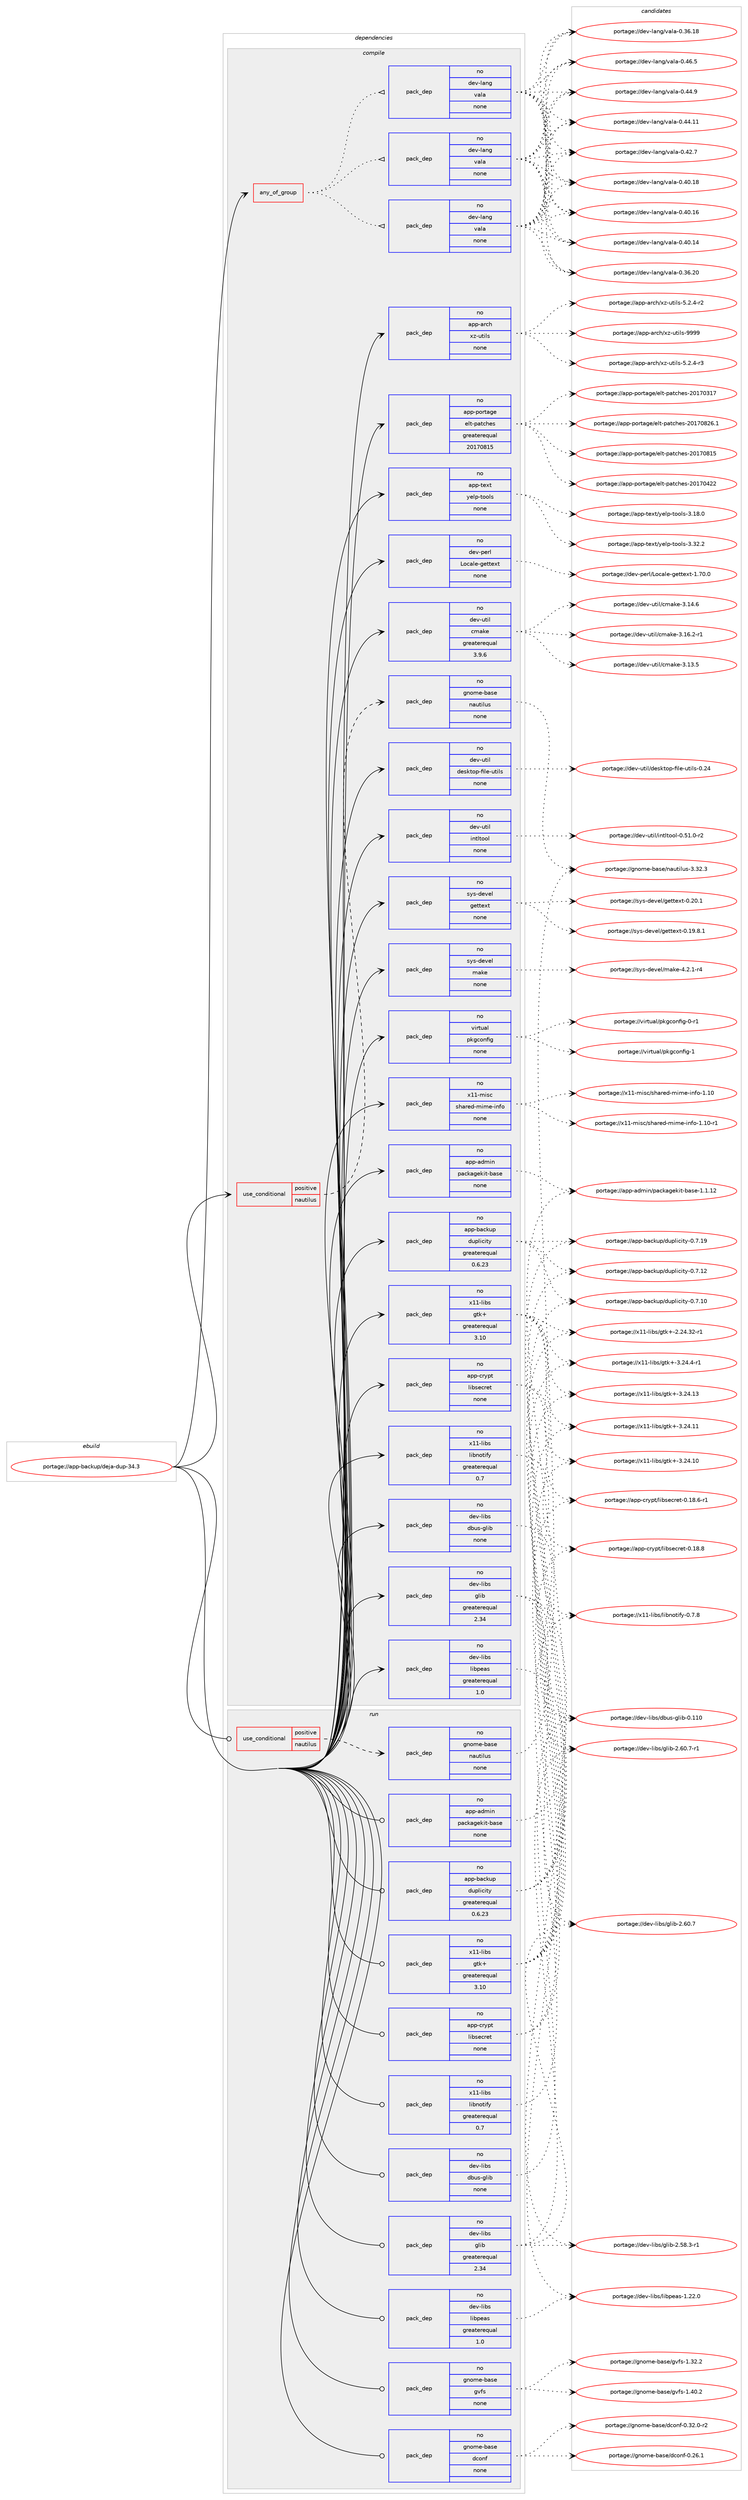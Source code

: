 digraph prolog {

# *************
# Graph options
# *************

newrank=true;
concentrate=true;
compound=true;
graph [rankdir=LR,fontname=Helvetica,fontsize=10,ranksep=1.5];#, ranksep=2.5, nodesep=0.2];
edge  [arrowhead=vee];
node  [fontname=Helvetica,fontsize=10];

# **********
# The ebuild
# **********

subgraph cluster_leftcol {
color=gray;
label=<<i>ebuild</i>>;
id [label="portage://app-backup/deja-dup-34.3", color=red, width=4, href="../app-backup/deja-dup-34.3.svg"];
}

# ****************
# The dependencies
# ****************

subgraph cluster_midcol {
color=gray;
label=<<i>dependencies</i>>;
subgraph cluster_compile {
fillcolor="#eeeeee";
style=filled;
label=<<i>compile</i>>;
subgraph any8301 {
dependency645731 [label=<<TABLE BORDER="0" CELLBORDER="1" CELLSPACING="0" CELLPADDING="4"><TR><TD CELLPADDING="10">any_of_group</TD></TR></TABLE>>, shape=none, color=red];subgraph pack485077 {
dependency645732 [label=<<TABLE BORDER="0" CELLBORDER="1" CELLSPACING="0" CELLPADDING="4" WIDTH="220"><TR><TD ROWSPAN="6" CELLPADDING="30">pack_dep</TD></TR><TR><TD WIDTH="110">no</TD></TR><TR><TD>dev-lang</TD></TR><TR><TD>vala</TD></TR><TR><TD>none</TD></TR><TR><TD></TD></TR></TABLE>>, shape=none, color=blue];
}
dependency645731:e -> dependency645732:w [weight=20,style="dotted",arrowhead="oinv"];
subgraph pack485078 {
dependency645733 [label=<<TABLE BORDER="0" CELLBORDER="1" CELLSPACING="0" CELLPADDING="4" WIDTH="220"><TR><TD ROWSPAN="6" CELLPADDING="30">pack_dep</TD></TR><TR><TD WIDTH="110">no</TD></TR><TR><TD>dev-lang</TD></TR><TR><TD>vala</TD></TR><TR><TD>none</TD></TR><TR><TD></TD></TR></TABLE>>, shape=none, color=blue];
}
dependency645731:e -> dependency645733:w [weight=20,style="dotted",arrowhead="oinv"];
subgraph pack485079 {
dependency645734 [label=<<TABLE BORDER="0" CELLBORDER="1" CELLSPACING="0" CELLPADDING="4" WIDTH="220"><TR><TD ROWSPAN="6" CELLPADDING="30">pack_dep</TD></TR><TR><TD WIDTH="110">no</TD></TR><TR><TD>dev-lang</TD></TR><TR><TD>vala</TD></TR><TR><TD>none</TD></TR><TR><TD></TD></TR></TABLE>>, shape=none, color=blue];
}
dependency645731:e -> dependency645734:w [weight=20,style="dotted",arrowhead="oinv"];
}
id:e -> dependency645731:w [weight=20,style="solid",arrowhead="vee"];
subgraph cond152060 {
dependency645735 [label=<<TABLE BORDER="0" CELLBORDER="1" CELLSPACING="0" CELLPADDING="4"><TR><TD ROWSPAN="3" CELLPADDING="10">use_conditional</TD></TR><TR><TD>positive</TD></TR><TR><TD>nautilus</TD></TR></TABLE>>, shape=none, color=red];
subgraph pack485080 {
dependency645736 [label=<<TABLE BORDER="0" CELLBORDER="1" CELLSPACING="0" CELLPADDING="4" WIDTH="220"><TR><TD ROWSPAN="6" CELLPADDING="30">pack_dep</TD></TR><TR><TD WIDTH="110">no</TD></TR><TR><TD>gnome-base</TD></TR><TR><TD>nautilus</TD></TR><TR><TD>none</TD></TR><TR><TD></TD></TR></TABLE>>, shape=none, color=blue];
}
dependency645735:e -> dependency645736:w [weight=20,style="dashed",arrowhead="vee"];
}
id:e -> dependency645735:w [weight=20,style="solid",arrowhead="vee"];
subgraph pack485081 {
dependency645737 [label=<<TABLE BORDER="0" CELLBORDER="1" CELLSPACING="0" CELLPADDING="4" WIDTH="220"><TR><TD ROWSPAN="6" CELLPADDING="30">pack_dep</TD></TR><TR><TD WIDTH="110">no</TD></TR><TR><TD>app-admin</TD></TR><TR><TD>packagekit-base</TD></TR><TR><TD>none</TD></TR><TR><TD></TD></TR></TABLE>>, shape=none, color=blue];
}
id:e -> dependency645737:w [weight=20,style="solid",arrowhead="vee"];
subgraph pack485082 {
dependency645738 [label=<<TABLE BORDER="0" CELLBORDER="1" CELLSPACING="0" CELLPADDING="4" WIDTH="220"><TR><TD ROWSPAN="6" CELLPADDING="30">pack_dep</TD></TR><TR><TD WIDTH="110">no</TD></TR><TR><TD>app-arch</TD></TR><TR><TD>xz-utils</TD></TR><TR><TD>none</TD></TR><TR><TD></TD></TR></TABLE>>, shape=none, color=blue];
}
id:e -> dependency645738:w [weight=20,style="solid",arrowhead="vee"];
subgraph pack485083 {
dependency645739 [label=<<TABLE BORDER="0" CELLBORDER="1" CELLSPACING="0" CELLPADDING="4" WIDTH="220"><TR><TD ROWSPAN="6" CELLPADDING="30">pack_dep</TD></TR><TR><TD WIDTH="110">no</TD></TR><TR><TD>app-backup</TD></TR><TR><TD>duplicity</TD></TR><TR><TD>greaterequal</TD></TR><TR><TD>0.6.23</TD></TR></TABLE>>, shape=none, color=blue];
}
id:e -> dependency645739:w [weight=20,style="solid",arrowhead="vee"];
subgraph pack485084 {
dependency645740 [label=<<TABLE BORDER="0" CELLBORDER="1" CELLSPACING="0" CELLPADDING="4" WIDTH="220"><TR><TD ROWSPAN="6" CELLPADDING="30">pack_dep</TD></TR><TR><TD WIDTH="110">no</TD></TR><TR><TD>app-crypt</TD></TR><TR><TD>libsecret</TD></TR><TR><TD>none</TD></TR><TR><TD></TD></TR></TABLE>>, shape=none, color=blue];
}
id:e -> dependency645740:w [weight=20,style="solid",arrowhead="vee"];
subgraph pack485085 {
dependency645741 [label=<<TABLE BORDER="0" CELLBORDER="1" CELLSPACING="0" CELLPADDING="4" WIDTH="220"><TR><TD ROWSPAN="6" CELLPADDING="30">pack_dep</TD></TR><TR><TD WIDTH="110">no</TD></TR><TR><TD>app-portage</TD></TR><TR><TD>elt-patches</TD></TR><TR><TD>greaterequal</TD></TR><TR><TD>20170815</TD></TR></TABLE>>, shape=none, color=blue];
}
id:e -> dependency645741:w [weight=20,style="solid",arrowhead="vee"];
subgraph pack485086 {
dependency645742 [label=<<TABLE BORDER="0" CELLBORDER="1" CELLSPACING="0" CELLPADDING="4" WIDTH="220"><TR><TD ROWSPAN="6" CELLPADDING="30">pack_dep</TD></TR><TR><TD WIDTH="110">no</TD></TR><TR><TD>app-text</TD></TR><TR><TD>yelp-tools</TD></TR><TR><TD>none</TD></TR><TR><TD></TD></TR></TABLE>>, shape=none, color=blue];
}
id:e -> dependency645742:w [weight=20,style="solid",arrowhead="vee"];
subgraph pack485087 {
dependency645743 [label=<<TABLE BORDER="0" CELLBORDER="1" CELLSPACING="0" CELLPADDING="4" WIDTH="220"><TR><TD ROWSPAN="6" CELLPADDING="30">pack_dep</TD></TR><TR><TD WIDTH="110">no</TD></TR><TR><TD>dev-libs</TD></TR><TR><TD>dbus-glib</TD></TR><TR><TD>none</TD></TR><TR><TD></TD></TR></TABLE>>, shape=none, color=blue];
}
id:e -> dependency645743:w [weight=20,style="solid",arrowhead="vee"];
subgraph pack485088 {
dependency645744 [label=<<TABLE BORDER="0" CELLBORDER="1" CELLSPACING="0" CELLPADDING="4" WIDTH="220"><TR><TD ROWSPAN="6" CELLPADDING="30">pack_dep</TD></TR><TR><TD WIDTH="110">no</TD></TR><TR><TD>dev-libs</TD></TR><TR><TD>glib</TD></TR><TR><TD>greaterequal</TD></TR><TR><TD>2.34</TD></TR></TABLE>>, shape=none, color=blue];
}
id:e -> dependency645744:w [weight=20,style="solid",arrowhead="vee"];
subgraph pack485089 {
dependency645745 [label=<<TABLE BORDER="0" CELLBORDER="1" CELLSPACING="0" CELLPADDING="4" WIDTH="220"><TR><TD ROWSPAN="6" CELLPADDING="30">pack_dep</TD></TR><TR><TD WIDTH="110">no</TD></TR><TR><TD>dev-libs</TD></TR><TR><TD>libpeas</TD></TR><TR><TD>greaterequal</TD></TR><TR><TD>1.0</TD></TR></TABLE>>, shape=none, color=blue];
}
id:e -> dependency645745:w [weight=20,style="solid",arrowhead="vee"];
subgraph pack485090 {
dependency645746 [label=<<TABLE BORDER="0" CELLBORDER="1" CELLSPACING="0" CELLPADDING="4" WIDTH="220"><TR><TD ROWSPAN="6" CELLPADDING="30">pack_dep</TD></TR><TR><TD WIDTH="110">no</TD></TR><TR><TD>dev-perl</TD></TR><TR><TD>Locale-gettext</TD></TR><TR><TD>none</TD></TR><TR><TD></TD></TR></TABLE>>, shape=none, color=blue];
}
id:e -> dependency645746:w [weight=20,style="solid",arrowhead="vee"];
subgraph pack485091 {
dependency645747 [label=<<TABLE BORDER="0" CELLBORDER="1" CELLSPACING="0" CELLPADDING="4" WIDTH="220"><TR><TD ROWSPAN="6" CELLPADDING="30">pack_dep</TD></TR><TR><TD WIDTH="110">no</TD></TR><TR><TD>dev-util</TD></TR><TR><TD>cmake</TD></TR><TR><TD>greaterequal</TD></TR><TR><TD>3.9.6</TD></TR></TABLE>>, shape=none, color=blue];
}
id:e -> dependency645747:w [weight=20,style="solid",arrowhead="vee"];
subgraph pack485092 {
dependency645748 [label=<<TABLE BORDER="0" CELLBORDER="1" CELLSPACING="0" CELLPADDING="4" WIDTH="220"><TR><TD ROWSPAN="6" CELLPADDING="30">pack_dep</TD></TR><TR><TD WIDTH="110">no</TD></TR><TR><TD>dev-util</TD></TR><TR><TD>desktop-file-utils</TD></TR><TR><TD>none</TD></TR><TR><TD></TD></TR></TABLE>>, shape=none, color=blue];
}
id:e -> dependency645748:w [weight=20,style="solid",arrowhead="vee"];
subgraph pack485093 {
dependency645749 [label=<<TABLE BORDER="0" CELLBORDER="1" CELLSPACING="0" CELLPADDING="4" WIDTH="220"><TR><TD ROWSPAN="6" CELLPADDING="30">pack_dep</TD></TR><TR><TD WIDTH="110">no</TD></TR><TR><TD>dev-util</TD></TR><TR><TD>intltool</TD></TR><TR><TD>none</TD></TR><TR><TD></TD></TR></TABLE>>, shape=none, color=blue];
}
id:e -> dependency645749:w [weight=20,style="solid",arrowhead="vee"];
subgraph pack485094 {
dependency645750 [label=<<TABLE BORDER="0" CELLBORDER="1" CELLSPACING="0" CELLPADDING="4" WIDTH="220"><TR><TD ROWSPAN="6" CELLPADDING="30">pack_dep</TD></TR><TR><TD WIDTH="110">no</TD></TR><TR><TD>sys-devel</TD></TR><TR><TD>gettext</TD></TR><TR><TD>none</TD></TR><TR><TD></TD></TR></TABLE>>, shape=none, color=blue];
}
id:e -> dependency645750:w [weight=20,style="solid",arrowhead="vee"];
subgraph pack485095 {
dependency645751 [label=<<TABLE BORDER="0" CELLBORDER="1" CELLSPACING="0" CELLPADDING="4" WIDTH="220"><TR><TD ROWSPAN="6" CELLPADDING="30">pack_dep</TD></TR><TR><TD WIDTH="110">no</TD></TR><TR><TD>sys-devel</TD></TR><TR><TD>make</TD></TR><TR><TD>none</TD></TR><TR><TD></TD></TR></TABLE>>, shape=none, color=blue];
}
id:e -> dependency645751:w [weight=20,style="solid",arrowhead="vee"];
subgraph pack485096 {
dependency645752 [label=<<TABLE BORDER="0" CELLBORDER="1" CELLSPACING="0" CELLPADDING="4" WIDTH="220"><TR><TD ROWSPAN="6" CELLPADDING="30">pack_dep</TD></TR><TR><TD WIDTH="110">no</TD></TR><TR><TD>virtual</TD></TR><TR><TD>pkgconfig</TD></TR><TR><TD>none</TD></TR><TR><TD></TD></TR></TABLE>>, shape=none, color=blue];
}
id:e -> dependency645752:w [weight=20,style="solid",arrowhead="vee"];
subgraph pack485097 {
dependency645753 [label=<<TABLE BORDER="0" CELLBORDER="1" CELLSPACING="0" CELLPADDING="4" WIDTH="220"><TR><TD ROWSPAN="6" CELLPADDING="30">pack_dep</TD></TR><TR><TD WIDTH="110">no</TD></TR><TR><TD>x11-libs</TD></TR><TR><TD>gtk+</TD></TR><TR><TD>greaterequal</TD></TR><TR><TD>3.10</TD></TR></TABLE>>, shape=none, color=blue];
}
id:e -> dependency645753:w [weight=20,style="solid",arrowhead="vee"];
subgraph pack485098 {
dependency645754 [label=<<TABLE BORDER="0" CELLBORDER="1" CELLSPACING="0" CELLPADDING="4" WIDTH="220"><TR><TD ROWSPAN="6" CELLPADDING="30">pack_dep</TD></TR><TR><TD WIDTH="110">no</TD></TR><TR><TD>x11-libs</TD></TR><TR><TD>libnotify</TD></TR><TR><TD>greaterequal</TD></TR><TR><TD>0.7</TD></TR></TABLE>>, shape=none, color=blue];
}
id:e -> dependency645754:w [weight=20,style="solid",arrowhead="vee"];
subgraph pack485099 {
dependency645755 [label=<<TABLE BORDER="0" CELLBORDER="1" CELLSPACING="0" CELLPADDING="4" WIDTH="220"><TR><TD ROWSPAN="6" CELLPADDING="30">pack_dep</TD></TR><TR><TD WIDTH="110">no</TD></TR><TR><TD>x11-misc</TD></TR><TR><TD>shared-mime-info</TD></TR><TR><TD>none</TD></TR><TR><TD></TD></TR></TABLE>>, shape=none, color=blue];
}
id:e -> dependency645755:w [weight=20,style="solid",arrowhead="vee"];
}
subgraph cluster_compileandrun {
fillcolor="#eeeeee";
style=filled;
label=<<i>compile and run</i>>;
}
subgraph cluster_run {
fillcolor="#eeeeee";
style=filled;
label=<<i>run</i>>;
subgraph cond152061 {
dependency645756 [label=<<TABLE BORDER="0" CELLBORDER="1" CELLSPACING="0" CELLPADDING="4"><TR><TD ROWSPAN="3" CELLPADDING="10">use_conditional</TD></TR><TR><TD>positive</TD></TR><TR><TD>nautilus</TD></TR></TABLE>>, shape=none, color=red];
subgraph pack485100 {
dependency645757 [label=<<TABLE BORDER="0" CELLBORDER="1" CELLSPACING="0" CELLPADDING="4" WIDTH="220"><TR><TD ROWSPAN="6" CELLPADDING="30">pack_dep</TD></TR><TR><TD WIDTH="110">no</TD></TR><TR><TD>gnome-base</TD></TR><TR><TD>nautilus</TD></TR><TR><TD>none</TD></TR><TR><TD></TD></TR></TABLE>>, shape=none, color=blue];
}
dependency645756:e -> dependency645757:w [weight=20,style="dashed",arrowhead="vee"];
}
id:e -> dependency645756:w [weight=20,style="solid",arrowhead="odot"];
subgraph pack485101 {
dependency645758 [label=<<TABLE BORDER="0" CELLBORDER="1" CELLSPACING="0" CELLPADDING="4" WIDTH="220"><TR><TD ROWSPAN="6" CELLPADDING="30">pack_dep</TD></TR><TR><TD WIDTH="110">no</TD></TR><TR><TD>app-admin</TD></TR><TR><TD>packagekit-base</TD></TR><TR><TD>none</TD></TR><TR><TD></TD></TR></TABLE>>, shape=none, color=blue];
}
id:e -> dependency645758:w [weight=20,style="solid",arrowhead="odot"];
subgraph pack485102 {
dependency645759 [label=<<TABLE BORDER="0" CELLBORDER="1" CELLSPACING="0" CELLPADDING="4" WIDTH="220"><TR><TD ROWSPAN="6" CELLPADDING="30">pack_dep</TD></TR><TR><TD WIDTH="110">no</TD></TR><TR><TD>app-backup</TD></TR><TR><TD>duplicity</TD></TR><TR><TD>greaterequal</TD></TR><TR><TD>0.6.23</TD></TR></TABLE>>, shape=none, color=blue];
}
id:e -> dependency645759:w [weight=20,style="solid",arrowhead="odot"];
subgraph pack485103 {
dependency645760 [label=<<TABLE BORDER="0" CELLBORDER="1" CELLSPACING="0" CELLPADDING="4" WIDTH="220"><TR><TD ROWSPAN="6" CELLPADDING="30">pack_dep</TD></TR><TR><TD WIDTH="110">no</TD></TR><TR><TD>app-crypt</TD></TR><TR><TD>libsecret</TD></TR><TR><TD>none</TD></TR><TR><TD></TD></TR></TABLE>>, shape=none, color=blue];
}
id:e -> dependency645760:w [weight=20,style="solid",arrowhead="odot"];
subgraph pack485104 {
dependency645761 [label=<<TABLE BORDER="0" CELLBORDER="1" CELLSPACING="0" CELLPADDING="4" WIDTH="220"><TR><TD ROWSPAN="6" CELLPADDING="30">pack_dep</TD></TR><TR><TD WIDTH="110">no</TD></TR><TR><TD>dev-libs</TD></TR><TR><TD>dbus-glib</TD></TR><TR><TD>none</TD></TR><TR><TD></TD></TR></TABLE>>, shape=none, color=blue];
}
id:e -> dependency645761:w [weight=20,style="solid",arrowhead="odot"];
subgraph pack485105 {
dependency645762 [label=<<TABLE BORDER="0" CELLBORDER="1" CELLSPACING="0" CELLPADDING="4" WIDTH="220"><TR><TD ROWSPAN="6" CELLPADDING="30">pack_dep</TD></TR><TR><TD WIDTH="110">no</TD></TR><TR><TD>dev-libs</TD></TR><TR><TD>glib</TD></TR><TR><TD>greaterequal</TD></TR><TR><TD>2.34</TD></TR></TABLE>>, shape=none, color=blue];
}
id:e -> dependency645762:w [weight=20,style="solid",arrowhead="odot"];
subgraph pack485106 {
dependency645763 [label=<<TABLE BORDER="0" CELLBORDER="1" CELLSPACING="0" CELLPADDING="4" WIDTH="220"><TR><TD ROWSPAN="6" CELLPADDING="30">pack_dep</TD></TR><TR><TD WIDTH="110">no</TD></TR><TR><TD>dev-libs</TD></TR><TR><TD>libpeas</TD></TR><TR><TD>greaterequal</TD></TR><TR><TD>1.0</TD></TR></TABLE>>, shape=none, color=blue];
}
id:e -> dependency645763:w [weight=20,style="solid",arrowhead="odot"];
subgraph pack485107 {
dependency645764 [label=<<TABLE BORDER="0" CELLBORDER="1" CELLSPACING="0" CELLPADDING="4" WIDTH="220"><TR><TD ROWSPAN="6" CELLPADDING="30">pack_dep</TD></TR><TR><TD WIDTH="110">no</TD></TR><TR><TD>gnome-base</TD></TR><TR><TD>dconf</TD></TR><TR><TD>none</TD></TR><TR><TD></TD></TR></TABLE>>, shape=none, color=blue];
}
id:e -> dependency645764:w [weight=20,style="solid",arrowhead="odot"];
subgraph pack485108 {
dependency645765 [label=<<TABLE BORDER="0" CELLBORDER="1" CELLSPACING="0" CELLPADDING="4" WIDTH="220"><TR><TD ROWSPAN="6" CELLPADDING="30">pack_dep</TD></TR><TR><TD WIDTH="110">no</TD></TR><TR><TD>gnome-base</TD></TR><TR><TD>gvfs</TD></TR><TR><TD>none</TD></TR><TR><TD></TD></TR></TABLE>>, shape=none, color=blue];
}
id:e -> dependency645765:w [weight=20,style="solid",arrowhead="odot"];
subgraph pack485109 {
dependency645766 [label=<<TABLE BORDER="0" CELLBORDER="1" CELLSPACING="0" CELLPADDING="4" WIDTH="220"><TR><TD ROWSPAN="6" CELLPADDING="30">pack_dep</TD></TR><TR><TD WIDTH="110">no</TD></TR><TR><TD>x11-libs</TD></TR><TR><TD>gtk+</TD></TR><TR><TD>greaterequal</TD></TR><TR><TD>3.10</TD></TR></TABLE>>, shape=none, color=blue];
}
id:e -> dependency645766:w [weight=20,style="solid",arrowhead="odot"];
subgraph pack485110 {
dependency645767 [label=<<TABLE BORDER="0" CELLBORDER="1" CELLSPACING="0" CELLPADDING="4" WIDTH="220"><TR><TD ROWSPAN="6" CELLPADDING="30">pack_dep</TD></TR><TR><TD WIDTH="110">no</TD></TR><TR><TD>x11-libs</TD></TR><TR><TD>libnotify</TD></TR><TR><TD>greaterequal</TD></TR><TR><TD>0.7</TD></TR></TABLE>>, shape=none, color=blue];
}
id:e -> dependency645767:w [weight=20,style="solid",arrowhead="odot"];
}
}

# **************
# The candidates
# **************

subgraph cluster_choices {
rank=same;
color=gray;
label=<<i>candidates</i>>;

subgraph choice485077 {
color=black;
nodesep=1;
choice100101118451089711010347118971089745484652544653 [label="portage://dev-lang/vala-0.46.5", color=red, width=4,href="../dev-lang/vala-0.46.5.svg"];
choice100101118451089711010347118971089745484652524657 [label="portage://dev-lang/vala-0.44.9", color=red, width=4,href="../dev-lang/vala-0.44.9.svg"];
choice10010111845108971101034711897108974548465252464949 [label="portage://dev-lang/vala-0.44.11", color=red, width=4,href="../dev-lang/vala-0.44.11.svg"];
choice100101118451089711010347118971089745484652504655 [label="portage://dev-lang/vala-0.42.7", color=red, width=4,href="../dev-lang/vala-0.42.7.svg"];
choice10010111845108971101034711897108974548465248464956 [label="portage://dev-lang/vala-0.40.18", color=red, width=4,href="../dev-lang/vala-0.40.18.svg"];
choice10010111845108971101034711897108974548465248464954 [label="portage://dev-lang/vala-0.40.16", color=red, width=4,href="../dev-lang/vala-0.40.16.svg"];
choice10010111845108971101034711897108974548465248464952 [label="portage://dev-lang/vala-0.40.14", color=red, width=4,href="../dev-lang/vala-0.40.14.svg"];
choice10010111845108971101034711897108974548465154465048 [label="portage://dev-lang/vala-0.36.20", color=red, width=4,href="../dev-lang/vala-0.36.20.svg"];
choice10010111845108971101034711897108974548465154464956 [label="portage://dev-lang/vala-0.36.18", color=red, width=4,href="../dev-lang/vala-0.36.18.svg"];
dependency645732:e -> choice100101118451089711010347118971089745484652544653:w [style=dotted,weight="100"];
dependency645732:e -> choice100101118451089711010347118971089745484652524657:w [style=dotted,weight="100"];
dependency645732:e -> choice10010111845108971101034711897108974548465252464949:w [style=dotted,weight="100"];
dependency645732:e -> choice100101118451089711010347118971089745484652504655:w [style=dotted,weight="100"];
dependency645732:e -> choice10010111845108971101034711897108974548465248464956:w [style=dotted,weight="100"];
dependency645732:e -> choice10010111845108971101034711897108974548465248464954:w [style=dotted,weight="100"];
dependency645732:e -> choice10010111845108971101034711897108974548465248464952:w [style=dotted,weight="100"];
dependency645732:e -> choice10010111845108971101034711897108974548465154465048:w [style=dotted,weight="100"];
dependency645732:e -> choice10010111845108971101034711897108974548465154464956:w [style=dotted,weight="100"];
}
subgraph choice485078 {
color=black;
nodesep=1;
choice100101118451089711010347118971089745484652544653 [label="portage://dev-lang/vala-0.46.5", color=red, width=4,href="../dev-lang/vala-0.46.5.svg"];
choice100101118451089711010347118971089745484652524657 [label="portage://dev-lang/vala-0.44.9", color=red, width=4,href="../dev-lang/vala-0.44.9.svg"];
choice10010111845108971101034711897108974548465252464949 [label="portage://dev-lang/vala-0.44.11", color=red, width=4,href="../dev-lang/vala-0.44.11.svg"];
choice100101118451089711010347118971089745484652504655 [label="portage://dev-lang/vala-0.42.7", color=red, width=4,href="../dev-lang/vala-0.42.7.svg"];
choice10010111845108971101034711897108974548465248464956 [label="portage://dev-lang/vala-0.40.18", color=red, width=4,href="../dev-lang/vala-0.40.18.svg"];
choice10010111845108971101034711897108974548465248464954 [label="portage://dev-lang/vala-0.40.16", color=red, width=4,href="../dev-lang/vala-0.40.16.svg"];
choice10010111845108971101034711897108974548465248464952 [label="portage://dev-lang/vala-0.40.14", color=red, width=4,href="../dev-lang/vala-0.40.14.svg"];
choice10010111845108971101034711897108974548465154465048 [label="portage://dev-lang/vala-0.36.20", color=red, width=4,href="../dev-lang/vala-0.36.20.svg"];
choice10010111845108971101034711897108974548465154464956 [label="portage://dev-lang/vala-0.36.18", color=red, width=4,href="../dev-lang/vala-0.36.18.svg"];
dependency645733:e -> choice100101118451089711010347118971089745484652544653:w [style=dotted,weight="100"];
dependency645733:e -> choice100101118451089711010347118971089745484652524657:w [style=dotted,weight="100"];
dependency645733:e -> choice10010111845108971101034711897108974548465252464949:w [style=dotted,weight="100"];
dependency645733:e -> choice100101118451089711010347118971089745484652504655:w [style=dotted,weight="100"];
dependency645733:e -> choice10010111845108971101034711897108974548465248464956:w [style=dotted,weight="100"];
dependency645733:e -> choice10010111845108971101034711897108974548465248464954:w [style=dotted,weight="100"];
dependency645733:e -> choice10010111845108971101034711897108974548465248464952:w [style=dotted,weight="100"];
dependency645733:e -> choice10010111845108971101034711897108974548465154465048:w [style=dotted,weight="100"];
dependency645733:e -> choice10010111845108971101034711897108974548465154464956:w [style=dotted,weight="100"];
}
subgraph choice485079 {
color=black;
nodesep=1;
choice100101118451089711010347118971089745484652544653 [label="portage://dev-lang/vala-0.46.5", color=red, width=4,href="../dev-lang/vala-0.46.5.svg"];
choice100101118451089711010347118971089745484652524657 [label="portage://dev-lang/vala-0.44.9", color=red, width=4,href="../dev-lang/vala-0.44.9.svg"];
choice10010111845108971101034711897108974548465252464949 [label="portage://dev-lang/vala-0.44.11", color=red, width=4,href="../dev-lang/vala-0.44.11.svg"];
choice100101118451089711010347118971089745484652504655 [label="portage://dev-lang/vala-0.42.7", color=red, width=4,href="../dev-lang/vala-0.42.7.svg"];
choice10010111845108971101034711897108974548465248464956 [label="portage://dev-lang/vala-0.40.18", color=red, width=4,href="../dev-lang/vala-0.40.18.svg"];
choice10010111845108971101034711897108974548465248464954 [label="portage://dev-lang/vala-0.40.16", color=red, width=4,href="../dev-lang/vala-0.40.16.svg"];
choice10010111845108971101034711897108974548465248464952 [label="portage://dev-lang/vala-0.40.14", color=red, width=4,href="../dev-lang/vala-0.40.14.svg"];
choice10010111845108971101034711897108974548465154465048 [label="portage://dev-lang/vala-0.36.20", color=red, width=4,href="../dev-lang/vala-0.36.20.svg"];
choice10010111845108971101034711897108974548465154464956 [label="portage://dev-lang/vala-0.36.18", color=red, width=4,href="../dev-lang/vala-0.36.18.svg"];
dependency645734:e -> choice100101118451089711010347118971089745484652544653:w [style=dotted,weight="100"];
dependency645734:e -> choice100101118451089711010347118971089745484652524657:w [style=dotted,weight="100"];
dependency645734:e -> choice10010111845108971101034711897108974548465252464949:w [style=dotted,weight="100"];
dependency645734:e -> choice100101118451089711010347118971089745484652504655:w [style=dotted,weight="100"];
dependency645734:e -> choice10010111845108971101034711897108974548465248464956:w [style=dotted,weight="100"];
dependency645734:e -> choice10010111845108971101034711897108974548465248464954:w [style=dotted,weight="100"];
dependency645734:e -> choice10010111845108971101034711897108974548465248464952:w [style=dotted,weight="100"];
dependency645734:e -> choice10010111845108971101034711897108974548465154465048:w [style=dotted,weight="100"];
dependency645734:e -> choice10010111845108971101034711897108974548465154464956:w [style=dotted,weight="100"];
}
subgraph choice485080 {
color=black;
nodesep=1;
choice103110111109101459897115101471109711711610510811711545514651504651 [label="portage://gnome-base/nautilus-3.32.3", color=red, width=4,href="../gnome-base/nautilus-3.32.3.svg"];
dependency645736:e -> choice103110111109101459897115101471109711711610510811711545514651504651:w [style=dotted,weight="100"];
}
subgraph choice485081 {
color=black;
nodesep=1;
choice9711211245971001091051104711297991079710310110710511645989711510145494649464950 [label="portage://app-admin/packagekit-base-1.1.12", color=red, width=4,href="../app-admin/packagekit-base-1.1.12.svg"];
dependency645737:e -> choice9711211245971001091051104711297991079710310110710511645989711510145494649464950:w [style=dotted,weight="100"];
}
subgraph choice485082 {
color=black;
nodesep=1;
choice9711211245971149910447120122451171161051081154557575757 [label="portage://app-arch/xz-utils-9999", color=red, width=4,href="../app-arch/xz-utils-9999.svg"];
choice9711211245971149910447120122451171161051081154553465046524511451 [label="portage://app-arch/xz-utils-5.2.4-r3", color=red, width=4,href="../app-arch/xz-utils-5.2.4-r3.svg"];
choice9711211245971149910447120122451171161051081154553465046524511450 [label="portage://app-arch/xz-utils-5.2.4-r2", color=red, width=4,href="../app-arch/xz-utils-5.2.4-r2.svg"];
dependency645738:e -> choice9711211245971149910447120122451171161051081154557575757:w [style=dotted,weight="100"];
dependency645738:e -> choice9711211245971149910447120122451171161051081154553465046524511451:w [style=dotted,weight="100"];
dependency645738:e -> choice9711211245971149910447120122451171161051081154553465046524511450:w [style=dotted,weight="100"];
}
subgraph choice485083 {
color=black;
nodesep=1;
choice9711211245989799107117112471001171121081059910511612145484655464957 [label="portage://app-backup/duplicity-0.7.19", color=red, width=4,href="../app-backup/duplicity-0.7.19.svg"];
choice9711211245989799107117112471001171121081059910511612145484655464950 [label="portage://app-backup/duplicity-0.7.12", color=red, width=4,href="../app-backup/duplicity-0.7.12.svg"];
choice9711211245989799107117112471001171121081059910511612145484655464948 [label="portage://app-backup/duplicity-0.7.10", color=red, width=4,href="../app-backup/duplicity-0.7.10.svg"];
dependency645739:e -> choice9711211245989799107117112471001171121081059910511612145484655464957:w [style=dotted,weight="100"];
dependency645739:e -> choice9711211245989799107117112471001171121081059910511612145484655464950:w [style=dotted,weight="100"];
dependency645739:e -> choice9711211245989799107117112471001171121081059910511612145484655464948:w [style=dotted,weight="100"];
}
subgraph choice485084 {
color=black;
nodesep=1;
choice97112112459911412111211647108105981151019911410111645484649564656 [label="portage://app-crypt/libsecret-0.18.8", color=red, width=4,href="../app-crypt/libsecret-0.18.8.svg"];
choice971121124599114121112116471081059811510199114101116454846495646544511449 [label="portage://app-crypt/libsecret-0.18.6-r1", color=red, width=4,href="../app-crypt/libsecret-0.18.6-r1.svg"];
dependency645740:e -> choice97112112459911412111211647108105981151019911410111645484649564656:w [style=dotted,weight="100"];
dependency645740:e -> choice971121124599114121112116471081059811510199114101116454846495646544511449:w [style=dotted,weight="100"];
}
subgraph choice485085 {
color=black;
nodesep=1;
choice971121124511211111411697103101471011081164511297116991041011154550484955485650544649 [label="portage://app-portage/elt-patches-20170826.1", color=red, width=4,href="../app-portage/elt-patches-20170826.1.svg"];
choice97112112451121111141169710310147101108116451129711699104101115455048495548564953 [label="portage://app-portage/elt-patches-20170815", color=red, width=4,href="../app-portage/elt-patches-20170815.svg"];
choice97112112451121111141169710310147101108116451129711699104101115455048495548525050 [label="portage://app-portage/elt-patches-20170422", color=red, width=4,href="../app-portage/elt-patches-20170422.svg"];
choice97112112451121111141169710310147101108116451129711699104101115455048495548514955 [label="portage://app-portage/elt-patches-20170317", color=red, width=4,href="../app-portage/elt-patches-20170317.svg"];
dependency645741:e -> choice971121124511211111411697103101471011081164511297116991041011154550484955485650544649:w [style=dotted,weight="100"];
dependency645741:e -> choice97112112451121111141169710310147101108116451129711699104101115455048495548564953:w [style=dotted,weight="100"];
dependency645741:e -> choice97112112451121111141169710310147101108116451129711699104101115455048495548525050:w [style=dotted,weight="100"];
dependency645741:e -> choice97112112451121111141169710310147101108116451129711699104101115455048495548514955:w [style=dotted,weight="100"];
}
subgraph choice485086 {
color=black;
nodesep=1;
choice9711211245116101120116471211011081124511611111110811545514651504650 [label="portage://app-text/yelp-tools-3.32.2", color=red, width=4,href="../app-text/yelp-tools-3.32.2.svg"];
choice9711211245116101120116471211011081124511611111110811545514649564648 [label="portage://app-text/yelp-tools-3.18.0", color=red, width=4,href="../app-text/yelp-tools-3.18.0.svg"];
dependency645742:e -> choice9711211245116101120116471211011081124511611111110811545514651504650:w [style=dotted,weight="100"];
dependency645742:e -> choice9711211245116101120116471211011081124511611111110811545514649564648:w [style=dotted,weight="100"];
}
subgraph choice485087 {
color=black;
nodesep=1;
choice100101118451081059811547100981171154510310810598454846494948 [label="portage://dev-libs/dbus-glib-0.110", color=red, width=4,href="../dev-libs/dbus-glib-0.110.svg"];
dependency645743:e -> choice100101118451081059811547100981171154510310810598454846494948:w [style=dotted,weight="100"];
}
subgraph choice485088 {
color=black;
nodesep=1;
choice10010111845108105981154710310810598455046544846554511449 [label="portage://dev-libs/glib-2.60.7-r1", color=red, width=4,href="../dev-libs/glib-2.60.7-r1.svg"];
choice1001011184510810598115471031081059845504654484655 [label="portage://dev-libs/glib-2.60.7", color=red, width=4,href="../dev-libs/glib-2.60.7.svg"];
choice10010111845108105981154710310810598455046535646514511449 [label="portage://dev-libs/glib-2.58.3-r1", color=red, width=4,href="../dev-libs/glib-2.58.3-r1.svg"];
dependency645744:e -> choice10010111845108105981154710310810598455046544846554511449:w [style=dotted,weight="100"];
dependency645744:e -> choice1001011184510810598115471031081059845504654484655:w [style=dotted,weight="100"];
dependency645744:e -> choice10010111845108105981154710310810598455046535646514511449:w [style=dotted,weight="100"];
}
subgraph choice485089 {
color=black;
nodesep=1;
choice100101118451081059811547108105981121019711545494650504648 [label="portage://dev-libs/libpeas-1.22.0", color=red, width=4,href="../dev-libs/libpeas-1.22.0.svg"];
dependency645745:e -> choice100101118451081059811547108105981121019711545494650504648:w [style=dotted,weight="100"];
}
subgraph choice485090 {
color=black;
nodesep=1;
choice10010111845112101114108477611199971081014510310111611610112011645494655484648 [label="portage://dev-perl/Locale-gettext-1.70.0", color=red, width=4,href="../dev-perl/Locale-gettext-1.70.0.svg"];
dependency645746:e -> choice10010111845112101114108477611199971081014510310111611610112011645494655484648:w [style=dotted,weight="100"];
}
subgraph choice485091 {
color=black;
nodesep=1;
choice10010111845117116105108479910997107101455146495446504511449 [label="portage://dev-util/cmake-3.16.2-r1", color=red, width=4,href="../dev-util/cmake-3.16.2-r1.svg"];
choice1001011184511711610510847991099710710145514649524654 [label="portage://dev-util/cmake-3.14.6", color=red, width=4,href="../dev-util/cmake-3.14.6.svg"];
choice1001011184511711610510847991099710710145514649514653 [label="portage://dev-util/cmake-3.13.5", color=red, width=4,href="../dev-util/cmake-3.13.5.svg"];
dependency645747:e -> choice10010111845117116105108479910997107101455146495446504511449:w [style=dotted,weight="100"];
dependency645747:e -> choice1001011184511711610510847991099710710145514649524654:w [style=dotted,weight="100"];
dependency645747:e -> choice1001011184511711610510847991099710710145514649514653:w [style=dotted,weight="100"];
}
subgraph choice485092 {
color=black;
nodesep=1;
choice100101118451171161051084710010111510711611111245102105108101451171161051081154548465052 [label="portage://dev-util/desktop-file-utils-0.24", color=red, width=4,href="../dev-util/desktop-file-utils-0.24.svg"];
dependency645748:e -> choice100101118451171161051084710010111510711611111245102105108101451171161051081154548465052:w [style=dotted,weight="100"];
}
subgraph choice485093 {
color=black;
nodesep=1;
choice1001011184511711610510847105110116108116111111108454846534946484511450 [label="portage://dev-util/intltool-0.51.0-r2", color=red, width=4,href="../dev-util/intltool-0.51.0-r2.svg"];
dependency645749:e -> choice1001011184511711610510847105110116108116111111108454846534946484511450:w [style=dotted,weight="100"];
}
subgraph choice485094 {
color=black;
nodesep=1;
choice115121115451001011181011084710310111611610112011645484650484649 [label="portage://sys-devel/gettext-0.20.1", color=red, width=4,href="../sys-devel/gettext-0.20.1.svg"];
choice1151211154510010111810110847103101116116101120116454846495746564649 [label="portage://sys-devel/gettext-0.19.8.1", color=red, width=4,href="../sys-devel/gettext-0.19.8.1.svg"];
dependency645750:e -> choice115121115451001011181011084710310111611610112011645484650484649:w [style=dotted,weight="100"];
dependency645750:e -> choice1151211154510010111810110847103101116116101120116454846495746564649:w [style=dotted,weight="100"];
}
subgraph choice485095 {
color=black;
nodesep=1;
choice1151211154510010111810110847109971071014552465046494511452 [label="portage://sys-devel/make-4.2.1-r4", color=red, width=4,href="../sys-devel/make-4.2.1-r4.svg"];
dependency645751:e -> choice1151211154510010111810110847109971071014552465046494511452:w [style=dotted,weight="100"];
}
subgraph choice485096 {
color=black;
nodesep=1;
choice1181051141161179710847112107103991111101021051034549 [label="portage://virtual/pkgconfig-1", color=red, width=4,href="../virtual/pkgconfig-1.svg"];
choice11810511411611797108471121071039911111010210510345484511449 [label="portage://virtual/pkgconfig-0-r1", color=red, width=4,href="../virtual/pkgconfig-0-r1.svg"];
dependency645752:e -> choice1181051141161179710847112107103991111101021051034549:w [style=dotted,weight="100"];
dependency645752:e -> choice11810511411611797108471121071039911111010210510345484511449:w [style=dotted,weight="100"];
}
subgraph choice485097 {
color=black;
nodesep=1;
choice120494945108105981154710311610743455146505246524511449 [label="portage://x11-libs/gtk+-3.24.4-r1", color=red, width=4,href="../x11-libs/gtk+-3.24.4-r1.svg"];
choice1204949451081059811547103116107434551465052464951 [label="portage://x11-libs/gtk+-3.24.13", color=red, width=4,href="../x11-libs/gtk+-3.24.13.svg"];
choice1204949451081059811547103116107434551465052464949 [label="portage://x11-libs/gtk+-3.24.11", color=red, width=4,href="../x11-libs/gtk+-3.24.11.svg"];
choice1204949451081059811547103116107434551465052464948 [label="portage://x11-libs/gtk+-3.24.10", color=red, width=4,href="../x11-libs/gtk+-3.24.10.svg"];
choice12049494510810598115471031161074345504650524651504511449 [label="portage://x11-libs/gtk+-2.24.32-r1", color=red, width=4,href="../x11-libs/gtk+-2.24.32-r1.svg"];
dependency645753:e -> choice120494945108105981154710311610743455146505246524511449:w [style=dotted,weight="100"];
dependency645753:e -> choice1204949451081059811547103116107434551465052464951:w [style=dotted,weight="100"];
dependency645753:e -> choice1204949451081059811547103116107434551465052464949:w [style=dotted,weight="100"];
dependency645753:e -> choice1204949451081059811547103116107434551465052464948:w [style=dotted,weight="100"];
dependency645753:e -> choice12049494510810598115471031161074345504650524651504511449:w [style=dotted,weight="100"];
}
subgraph choice485098 {
color=black;
nodesep=1;
choice120494945108105981154710810598110111116105102121454846554656 [label="portage://x11-libs/libnotify-0.7.8", color=red, width=4,href="../x11-libs/libnotify-0.7.8.svg"];
dependency645754:e -> choice120494945108105981154710810598110111116105102121454846554656:w [style=dotted,weight="100"];
}
subgraph choice485099 {
color=black;
nodesep=1;
choice120494945109105115994711510497114101100451091051091014510511010211145494649484511449 [label="portage://x11-misc/shared-mime-info-1.10-r1", color=red, width=4,href="../x11-misc/shared-mime-info-1.10-r1.svg"];
choice12049494510910511599471151049711410110045109105109101451051101021114549464948 [label="portage://x11-misc/shared-mime-info-1.10", color=red, width=4,href="../x11-misc/shared-mime-info-1.10.svg"];
dependency645755:e -> choice120494945109105115994711510497114101100451091051091014510511010211145494649484511449:w [style=dotted,weight="100"];
dependency645755:e -> choice12049494510910511599471151049711410110045109105109101451051101021114549464948:w [style=dotted,weight="100"];
}
subgraph choice485100 {
color=black;
nodesep=1;
choice103110111109101459897115101471109711711610510811711545514651504651 [label="portage://gnome-base/nautilus-3.32.3", color=red, width=4,href="../gnome-base/nautilus-3.32.3.svg"];
dependency645757:e -> choice103110111109101459897115101471109711711610510811711545514651504651:w [style=dotted,weight="100"];
}
subgraph choice485101 {
color=black;
nodesep=1;
choice9711211245971001091051104711297991079710310110710511645989711510145494649464950 [label="portage://app-admin/packagekit-base-1.1.12", color=red, width=4,href="../app-admin/packagekit-base-1.1.12.svg"];
dependency645758:e -> choice9711211245971001091051104711297991079710310110710511645989711510145494649464950:w [style=dotted,weight="100"];
}
subgraph choice485102 {
color=black;
nodesep=1;
choice9711211245989799107117112471001171121081059910511612145484655464957 [label="portage://app-backup/duplicity-0.7.19", color=red, width=4,href="../app-backup/duplicity-0.7.19.svg"];
choice9711211245989799107117112471001171121081059910511612145484655464950 [label="portage://app-backup/duplicity-0.7.12", color=red, width=4,href="../app-backup/duplicity-0.7.12.svg"];
choice9711211245989799107117112471001171121081059910511612145484655464948 [label="portage://app-backup/duplicity-0.7.10", color=red, width=4,href="../app-backup/duplicity-0.7.10.svg"];
dependency645759:e -> choice9711211245989799107117112471001171121081059910511612145484655464957:w [style=dotted,weight="100"];
dependency645759:e -> choice9711211245989799107117112471001171121081059910511612145484655464950:w [style=dotted,weight="100"];
dependency645759:e -> choice9711211245989799107117112471001171121081059910511612145484655464948:w [style=dotted,weight="100"];
}
subgraph choice485103 {
color=black;
nodesep=1;
choice97112112459911412111211647108105981151019911410111645484649564656 [label="portage://app-crypt/libsecret-0.18.8", color=red, width=4,href="../app-crypt/libsecret-0.18.8.svg"];
choice971121124599114121112116471081059811510199114101116454846495646544511449 [label="portage://app-crypt/libsecret-0.18.6-r1", color=red, width=4,href="../app-crypt/libsecret-0.18.6-r1.svg"];
dependency645760:e -> choice97112112459911412111211647108105981151019911410111645484649564656:w [style=dotted,weight="100"];
dependency645760:e -> choice971121124599114121112116471081059811510199114101116454846495646544511449:w [style=dotted,weight="100"];
}
subgraph choice485104 {
color=black;
nodesep=1;
choice100101118451081059811547100981171154510310810598454846494948 [label="portage://dev-libs/dbus-glib-0.110", color=red, width=4,href="../dev-libs/dbus-glib-0.110.svg"];
dependency645761:e -> choice100101118451081059811547100981171154510310810598454846494948:w [style=dotted,weight="100"];
}
subgraph choice485105 {
color=black;
nodesep=1;
choice10010111845108105981154710310810598455046544846554511449 [label="portage://dev-libs/glib-2.60.7-r1", color=red, width=4,href="../dev-libs/glib-2.60.7-r1.svg"];
choice1001011184510810598115471031081059845504654484655 [label="portage://dev-libs/glib-2.60.7", color=red, width=4,href="../dev-libs/glib-2.60.7.svg"];
choice10010111845108105981154710310810598455046535646514511449 [label="portage://dev-libs/glib-2.58.3-r1", color=red, width=4,href="../dev-libs/glib-2.58.3-r1.svg"];
dependency645762:e -> choice10010111845108105981154710310810598455046544846554511449:w [style=dotted,weight="100"];
dependency645762:e -> choice1001011184510810598115471031081059845504654484655:w [style=dotted,weight="100"];
dependency645762:e -> choice10010111845108105981154710310810598455046535646514511449:w [style=dotted,weight="100"];
}
subgraph choice485106 {
color=black;
nodesep=1;
choice100101118451081059811547108105981121019711545494650504648 [label="portage://dev-libs/libpeas-1.22.0", color=red, width=4,href="../dev-libs/libpeas-1.22.0.svg"];
dependency645763:e -> choice100101118451081059811547108105981121019711545494650504648:w [style=dotted,weight="100"];
}
subgraph choice485107 {
color=black;
nodesep=1;
choice1031101111091014598971151014710099111110102454846515046484511450 [label="portage://gnome-base/dconf-0.32.0-r2", color=red, width=4,href="../gnome-base/dconf-0.32.0-r2.svg"];
choice103110111109101459897115101471009911111010245484650544649 [label="portage://gnome-base/dconf-0.26.1", color=red, width=4,href="../gnome-base/dconf-0.26.1.svg"];
dependency645764:e -> choice1031101111091014598971151014710099111110102454846515046484511450:w [style=dotted,weight="100"];
dependency645764:e -> choice103110111109101459897115101471009911111010245484650544649:w [style=dotted,weight="100"];
}
subgraph choice485108 {
color=black;
nodesep=1;
choice1031101111091014598971151014710311810211545494652484650 [label="portage://gnome-base/gvfs-1.40.2", color=red, width=4,href="../gnome-base/gvfs-1.40.2.svg"];
choice1031101111091014598971151014710311810211545494651504650 [label="portage://gnome-base/gvfs-1.32.2", color=red, width=4,href="../gnome-base/gvfs-1.32.2.svg"];
dependency645765:e -> choice1031101111091014598971151014710311810211545494652484650:w [style=dotted,weight="100"];
dependency645765:e -> choice1031101111091014598971151014710311810211545494651504650:w [style=dotted,weight="100"];
}
subgraph choice485109 {
color=black;
nodesep=1;
choice120494945108105981154710311610743455146505246524511449 [label="portage://x11-libs/gtk+-3.24.4-r1", color=red, width=4,href="../x11-libs/gtk+-3.24.4-r1.svg"];
choice1204949451081059811547103116107434551465052464951 [label="portage://x11-libs/gtk+-3.24.13", color=red, width=4,href="../x11-libs/gtk+-3.24.13.svg"];
choice1204949451081059811547103116107434551465052464949 [label="portage://x11-libs/gtk+-3.24.11", color=red, width=4,href="../x11-libs/gtk+-3.24.11.svg"];
choice1204949451081059811547103116107434551465052464948 [label="portage://x11-libs/gtk+-3.24.10", color=red, width=4,href="../x11-libs/gtk+-3.24.10.svg"];
choice12049494510810598115471031161074345504650524651504511449 [label="portage://x11-libs/gtk+-2.24.32-r1", color=red, width=4,href="../x11-libs/gtk+-2.24.32-r1.svg"];
dependency645766:e -> choice120494945108105981154710311610743455146505246524511449:w [style=dotted,weight="100"];
dependency645766:e -> choice1204949451081059811547103116107434551465052464951:w [style=dotted,weight="100"];
dependency645766:e -> choice1204949451081059811547103116107434551465052464949:w [style=dotted,weight="100"];
dependency645766:e -> choice1204949451081059811547103116107434551465052464948:w [style=dotted,weight="100"];
dependency645766:e -> choice12049494510810598115471031161074345504650524651504511449:w [style=dotted,weight="100"];
}
subgraph choice485110 {
color=black;
nodesep=1;
choice120494945108105981154710810598110111116105102121454846554656 [label="portage://x11-libs/libnotify-0.7.8", color=red, width=4,href="../x11-libs/libnotify-0.7.8.svg"];
dependency645767:e -> choice120494945108105981154710810598110111116105102121454846554656:w [style=dotted,weight="100"];
}
}

}
